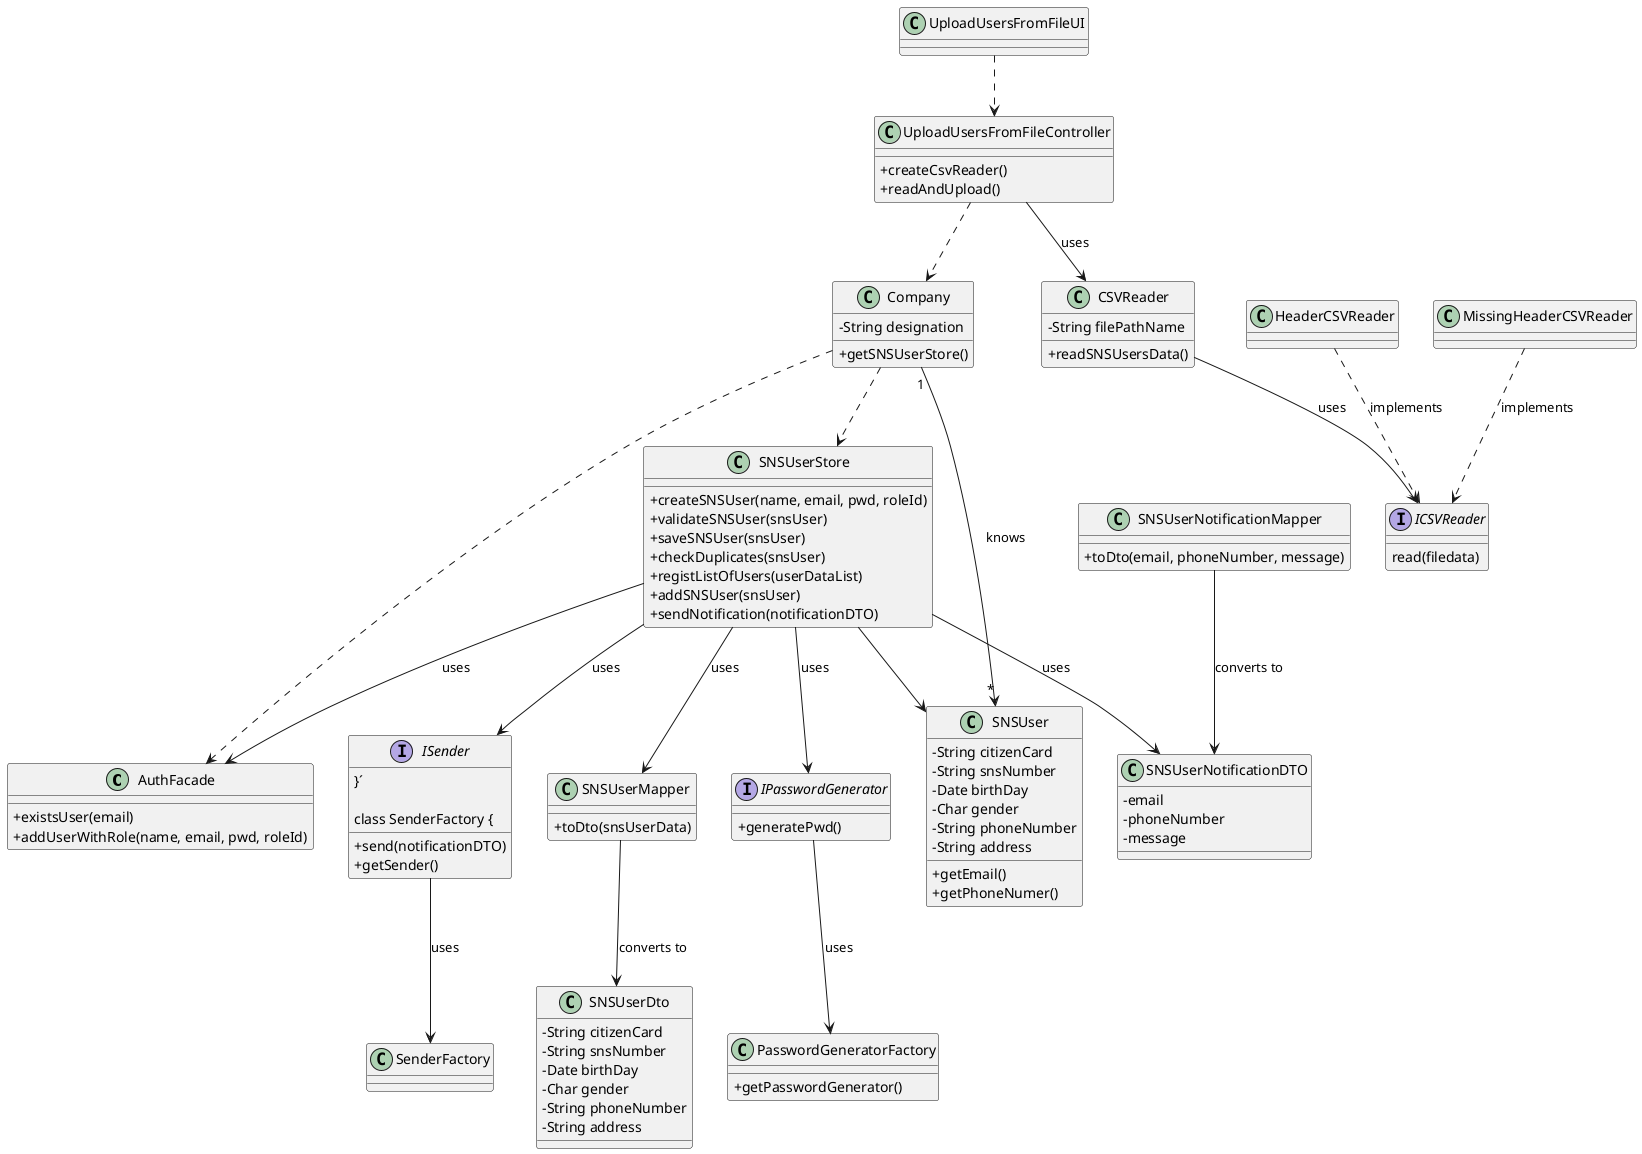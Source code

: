 @startuml
skinparam classAttributeIconSize 0

class AuthFacade {
  + existsUser(email)
  + addUserWithRole(name, email, pwd, roleId)
}

class Company {
  - String designation
  + getSNSUserStore()
}

class UploadUsersFromFileController {
  + createCsvReader()
  + readAndUpload()
}

class UploadUsersFromFileUI { }

class SNSUser {
  - String citizenCard
  - String snsNumber
  - Date birthDay
  - Char gender
  - String phoneNumber
  - String address

  +getEmail()
  +getPhoneNumer()
}

class SNSUserStore {
  + createSNSUser(name, email, pwd, roleId)
  + validateSNSUser(snsUser)
  + saveSNSUser(snsUser)
  + checkDuplicates(snsUser)
  + registListOfUsers(userDataList)
  + addSNSUser(snsUser)
  + sendNotification(notificationDTO)
}

interface IPasswordGenerator {
  + generatePwd()
}

class PasswordGeneratorFactory {
  + getPasswordGenerator()
}

interface ISender {
  + send(notificationDTO)
}´

class SenderFactory {
  + getSender()
}

class CSVReader {
  - String filePathName

  + readSNSUsersData()
}

interface ICSVReader{
  read(filedata)
}

class HeaderCSVReader {}
class MissingHeaderCSVReader{}

class SNSUserMapper{
  + toDto(snsUserData)
}

class SNSUserDto{
  - String citizenCard
  - String snsNumber
  - Date birthDay
  - Char gender
  - String phoneNumber
  - String address
}

class SNSUserNotificationMapper{
  +toDto(email, phoneNumber, message)
}

class SNSUserNotificationDTO{
  -email
  -phoneNumber
  -message
}

Company ..> SNSUserStore
Company ..> AuthFacade
Company "1" --> "*" SNSUser : knows
UploadUsersFromFileController ..> Company
UploadUsersFromFileUI ..> UploadUsersFromFileController
UploadUsersFromFileController --> CSVReader : uses
CSVReader --> ICSVReader : uses
SNSUserStore --> AuthFacade : uses
SNSUserStore --> IPasswordGenerator : uses
IPasswordGenerator --> PasswordGeneratorFactory : uses
SNSUserStore --> ISender : uses
ISender --> SenderFactory : uses
SNSUserStore --> SNSUser
SNSUserStore --> SNSUserMapper : uses
SNSUserMapper --> SNSUserDto : converts to
SNSUserStore --> SNSUserNotificationDTO : uses
SNSUserNotificationMapper --> SNSUserNotificationDTO : converts to
HeaderCSVReader ..> ICSVReader : implements
MissingHeaderCSVReader ..> ICSVReader : implements

@enduml